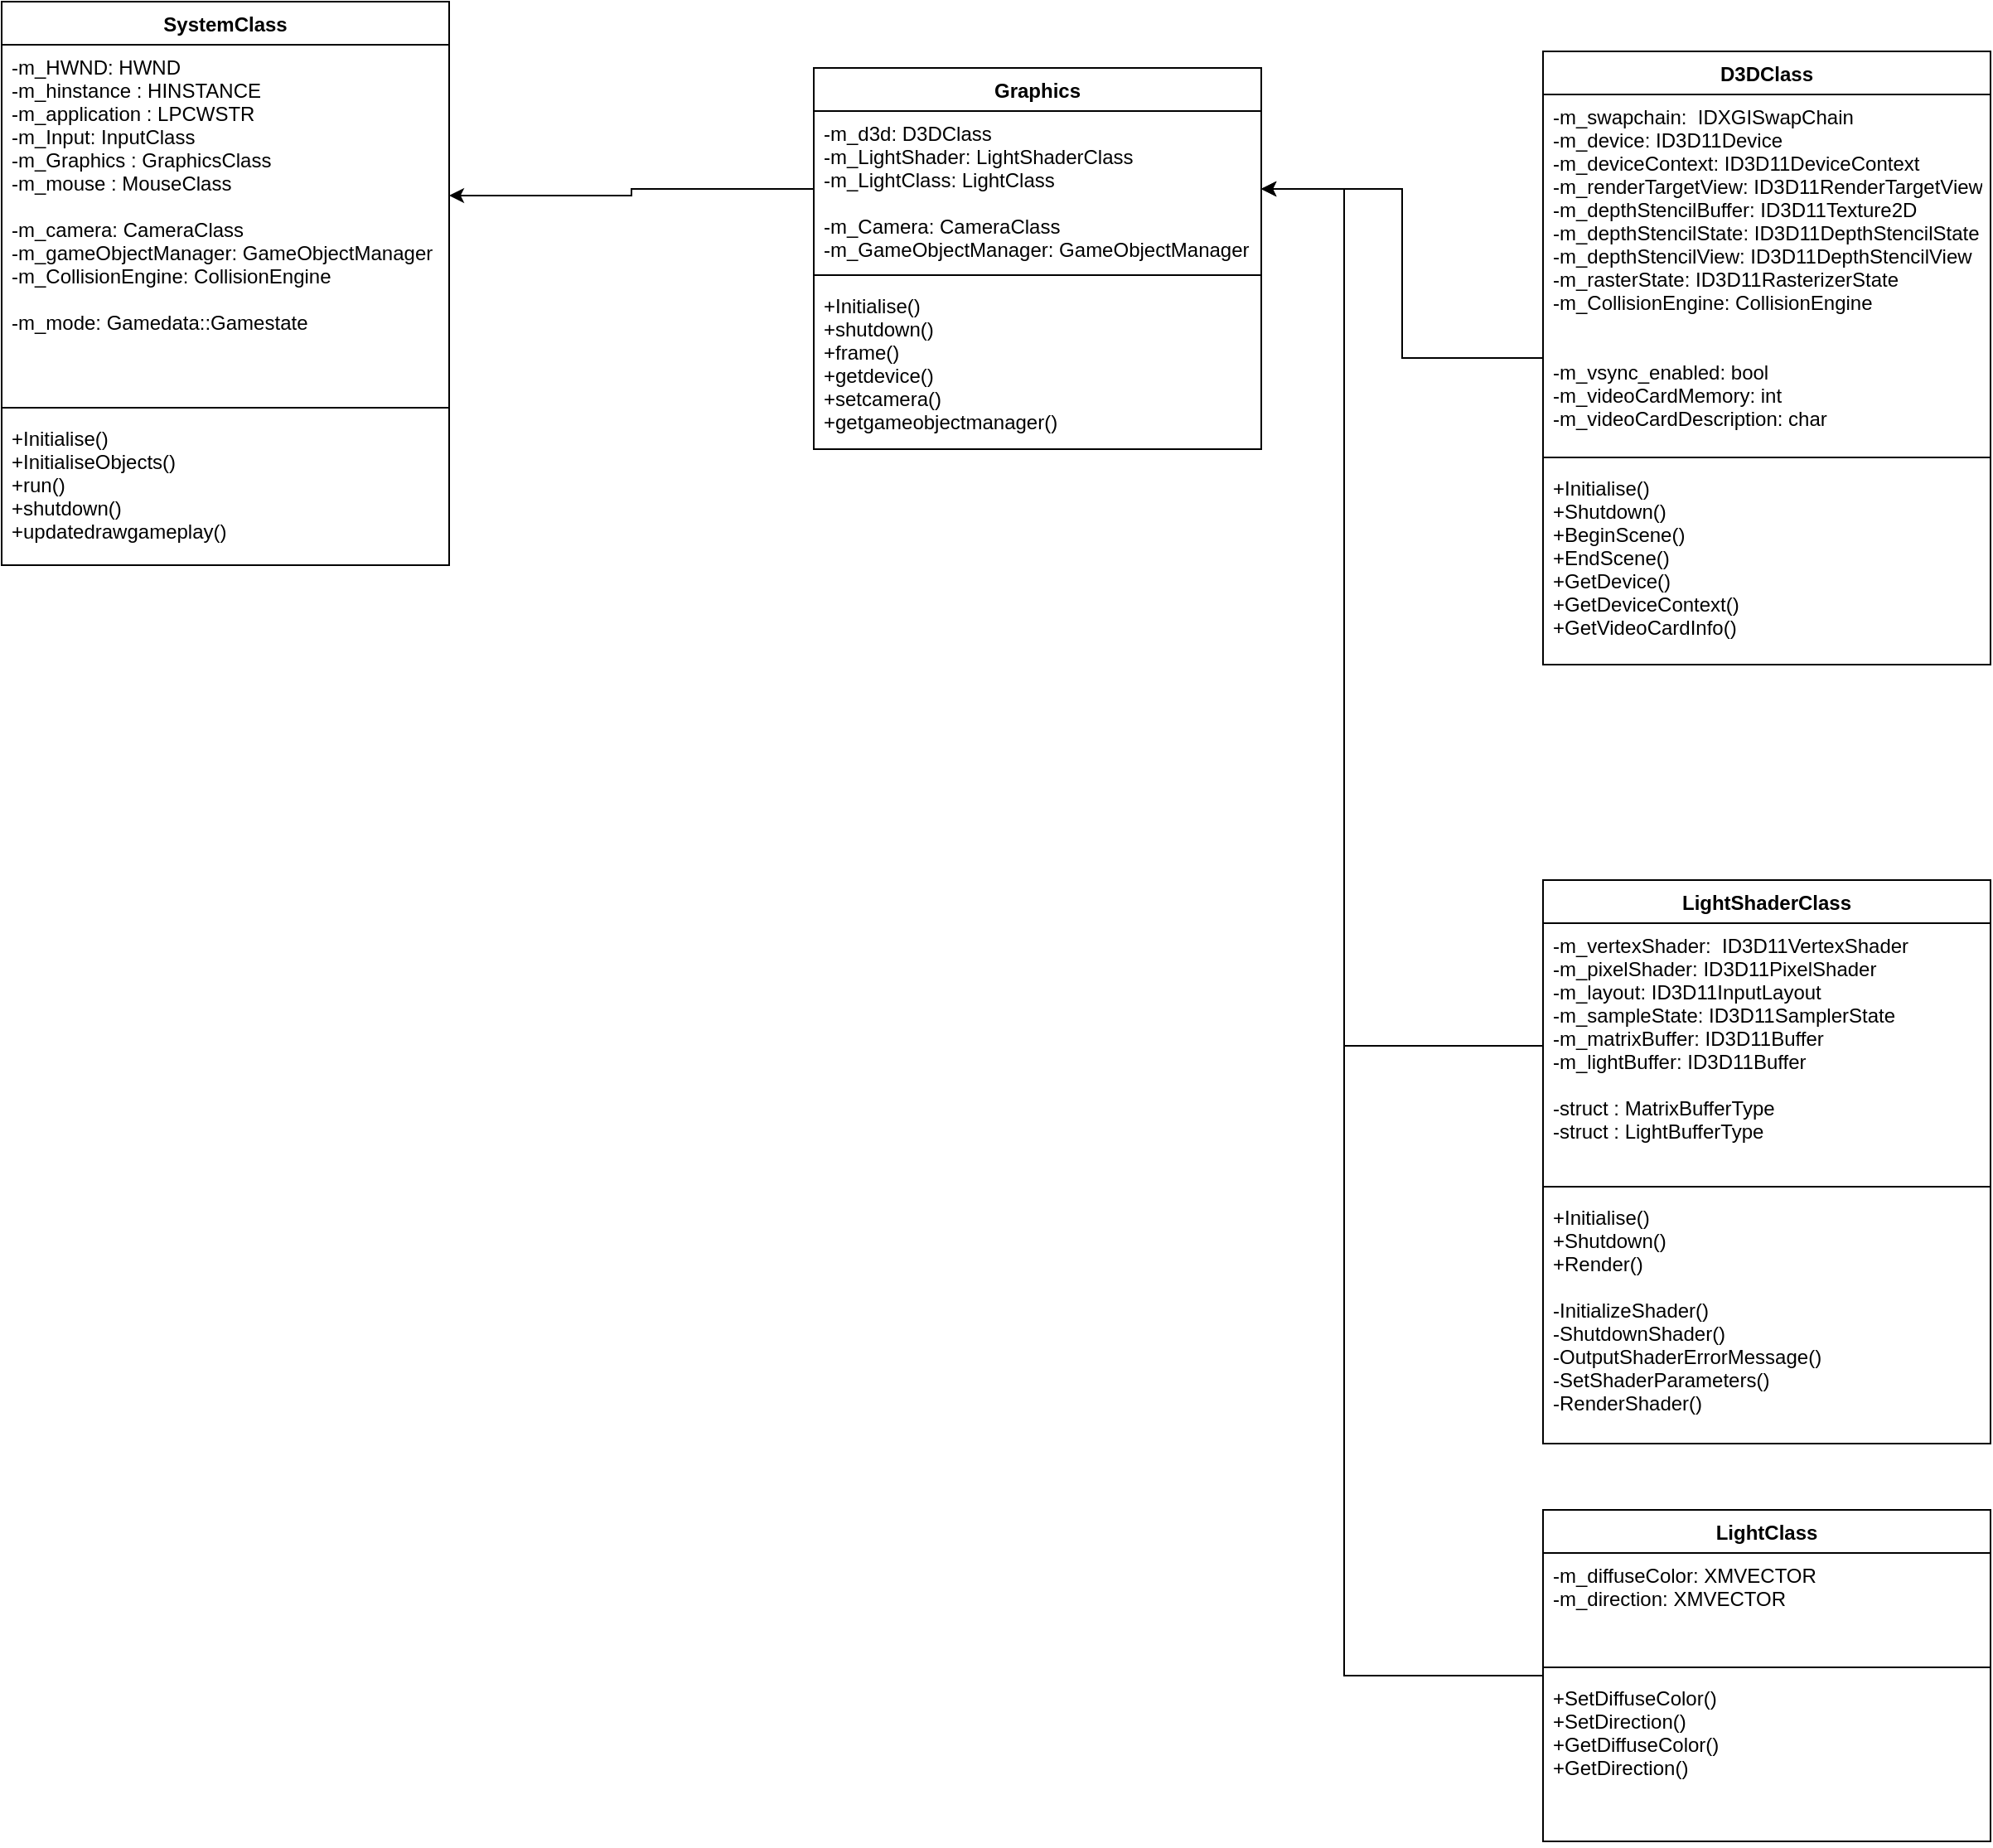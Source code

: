 <mxfile version="17.4.0" type="device"><diagram id="-y2ON82ua9pMMK2OrbgD" name="Page-1"><mxGraphModel dx="2511" dy="966" grid="1" gridSize="10" guides="1" tooltips="1" connect="1" arrows="1" fold="1" page="1" pageScale="1" pageWidth="850" pageHeight="1100" math="0" shadow="0"><root><mxCell id="0"/><mxCell id="1" parent="0"/><mxCell id="csiXZ-GOYdGm2EH6OsPk-1" value="SystemClass" style="swimlane;fontStyle=1;align=center;verticalAlign=top;childLayout=stackLayout;horizontal=1;startSize=26;horizontalStack=0;resizeParent=1;resizeParentMax=0;resizeLast=0;collapsible=1;marginBottom=0;" vertex="1" parent="1"><mxGeometry x="-1240" y="20" width="270" height="340" as="geometry"><mxRectangle x="-370" y="120" width="100" height="26" as="alternateBounds"/></mxGeometry></mxCell><mxCell id="csiXZ-GOYdGm2EH6OsPk-2" value="-m_HWND: HWND &#10;-m_hinstance : HINSTANCE &#10;-m_application : LPCWSTR&#10;-m_Input: InputClass&#10;-m_Graphics : GraphicsClass&#10;-m_mouse : MouseClass&#10;&#10;-m_camera: CameraClass&#10;-m_gameObjectManager: GameObjectManager&#10;-m_CollisionEngine: CollisionEngine&#10;&#10;-m_mode: Gamedata::Gamestate&#10;" style="text;strokeColor=none;fillColor=none;align=left;verticalAlign=top;spacingLeft=4;spacingRight=4;overflow=hidden;rotatable=0;points=[[0,0.5],[1,0.5]];portConstraint=eastwest;" vertex="1" parent="csiXZ-GOYdGm2EH6OsPk-1"><mxGeometry y="26" width="270" height="214" as="geometry"/></mxCell><mxCell id="csiXZ-GOYdGm2EH6OsPk-3" value="" style="line;strokeWidth=1;fillColor=none;align=left;verticalAlign=middle;spacingTop=-1;spacingLeft=3;spacingRight=3;rotatable=0;labelPosition=right;points=[];portConstraint=eastwest;" vertex="1" parent="csiXZ-GOYdGm2EH6OsPk-1"><mxGeometry y="240" width="270" height="10" as="geometry"/></mxCell><mxCell id="csiXZ-GOYdGm2EH6OsPk-4" value="+Initialise()&#10;+InitialiseObjects()&#10;+run()&#10;+shutdown()&#10;+updatedrawgameplay()" style="text;strokeColor=none;fillColor=none;align=left;verticalAlign=top;spacingLeft=4;spacingRight=4;overflow=hidden;rotatable=0;points=[[0,0.5],[1,0.5]];portConstraint=eastwest;" vertex="1" parent="csiXZ-GOYdGm2EH6OsPk-1"><mxGeometry y="250" width="270" height="90" as="geometry"/></mxCell><mxCell id="csiXZ-GOYdGm2EH6OsPk-7" value="Graphics" style="swimlane;fontStyle=1;align=center;verticalAlign=top;childLayout=stackLayout;horizontal=1;startSize=26;horizontalStack=0;resizeParent=1;resizeParentMax=0;resizeLast=0;collapsible=1;marginBottom=0;" vertex="1" parent="1"><mxGeometry x="-750" y="60" width="270" height="230" as="geometry"><mxRectangle x="-370" y="120" width="100" height="26" as="alternateBounds"/></mxGeometry></mxCell><mxCell id="csiXZ-GOYdGm2EH6OsPk-8" value="-m_d3d: D3DClass&#10;-m_LightShader: LightShaderClass&#10;-m_LightClass: LightClass&#10;&#10;-m_Camera: CameraClass&#10;-m_GameObjectManager: GameObjectManager" style="text;strokeColor=none;fillColor=none;align=left;verticalAlign=top;spacingLeft=4;spacingRight=4;overflow=hidden;rotatable=0;points=[[0,0.5],[1,0.5]];portConstraint=eastwest;" vertex="1" parent="csiXZ-GOYdGm2EH6OsPk-7"><mxGeometry y="26" width="270" height="94" as="geometry"/></mxCell><mxCell id="csiXZ-GOYdGm2EH6OsPk-9" value="" style="line;strokeWidth=1;fillColor=none;align=left;verticalAlign=middle;spacingTop=-1;spacingLeft=3;spacingRight=3;rotatable=0;labelPosition=right;points=[];portConstraint=eastwest;" vertex="1" parent="csiXZ-GOYdGm2EH6OsPk-7"><mxGeometry y="120" width="270" height="10" as="geometry"/></mxCell><mxCell id="csiXZ-GOYdGm2EH6OsPk-10" value="+Initialise()&#10;+shutdown()&#10;+frame()&#10;+getdevice()&#10;+setcamera()&#10;+getgameobjectmanager()" style="text;strokeColor=none;fillColor=none;align=left;verticalAlign=top;spacingLeft=4;spacingRight=4;overflow=hidden;rotatable=0;points=[[0,0.5],[1,0.5]];portConstraint=eastwest;" vertex="1" parent="csiXZ-GOYdGm2EH6OsPk-7"><mxGeometry y="130" width="270" height="100" as="geometry"/></mxCell><mxCell id="csiXZ-GOYdGm2EH6OsPk-11" style="edgeStyle=orthogonalEdgeStyle;rounded=0;orthogonalLoop=1;jettySize=auto;html=1;entryX=1;entryY=0.425;entryDx=0;entryDy=0;entryPerimeter=0;" edge="1" parent="1" source="csiXZ-GOYdGm2EH6OsPk-8" target="csiXZ-GOYdGm2EH6OsPk-2"><mxGeometry relative="1" as="geometry"/></mxCell><mxCell id="csiXZ-GOYdGm2EH6OsPk-16" style="edgeStyle=orthogonalEdgeStyle;rounded=0;orthogonalLoop=1;jettySize=auto;html=1;" edge="1" parent="1" source="csiXZ-GOYdGm2EH6OsPk-12" target="csiXZ-GOYdGm2EH6OsPk-8"><mxGeometry relative="1" as="geometry"/></mxCell><mxCell id="csiXZ-GOYdGm2EH6OsPk-12" value="D3DClass" style="swimlane;fontStyle=1;align=center;verticalAlign=top;childLayout=stackLayout;horizontal=1;startSize=26;horizontalStack=0;resizeParent=1;resizeParentMax=0;resizeLast=0;collapsible=1;marginBottom=0;" vertex="1" parent="1"><mxGeometry x="-310" y="50" width="270" height="370" as="geometry"><mxRectangle x="-370" y="120" width="100" height="26" as="alternateBounds"/></mxGeometry></mxCell><mxCell id="csiXZ-GOYdGm2EH6OsPk-13" value="-m_swapchain:  IDXGISwapChain&#10;-m_device: ID3D11Device&#10;-m_deviceContext: ID3D11DeviceContext&#10;-m_renderTargetView: ID3D11RenderTargetView&#10;-m_depthStencilBuffer: ID3D11Texture2D&#10;-m_depthStencilState: ID3D11DepthStencilState&#10;-m_depthStencilView: ID3D11DepthStencilView&#10;-m_rasterState: ID3D11RasterizerState&#10;-m_CollisionEngine: CollisionEngine&#10;&#10;&#10;-m_vsync_enabled: bool&#10;-m_videoCardMemory: int&#10;-m_videoCardDescription: char&#10;" style="text;strokeColor=none;fillColor=none;align=left;verticalAlign=top;spacingLeft=4;spacingRight=4;overflow=hidden;rotatable=0;points=[[0,0.5],[1,0.5]];portConstraint=eastwest;" vertex="1" parent="csiXZ-GOYdGm2EH6OsPk-12"><mxGeometry y="26" width="270" height="214" as="geometry"/></mxCell><mxCell id="csiXZ-GOYdGm2EH6OsPk-14" value="" style="line;strokeWidth=1;fillColor=none;align=left;verticalAlign=middle;spacingTop=-1;spacingLeft=3;spacingRight=3;rotatable=0;labelPosition=right;points=[];portConstraint=eastwest;" vertex="1" parent="csiXZ-GOYdGm2EH6OsPk-12"><mxGeometry y="240" width="270" height="10" as="geometry"/></mxCell><mxCell id="csiXZ-GOYdGm2EH6OsPk-15" value="+Initialise()&#10;+Shutdown()&#10;+BeginScene()&#10;+EndScene()&#10;+GetDevice()&#10;+GetDeviceContext()&#10;+GetVideoCardInfo()" style="text;strokeColor=none;fillColor=none;align=left;verticalAlign=top;spacingLeft=4;spacingRight=4;overflow=hidden;rotatable=0;points=[[0,0.5],[1,0.5]];portConstraint=eastwest;" vertex="1" parent="csiXZ-GOYdGm2EH6OsPk-12"><mxGeometry y="250" width="270" height="120" as="geometry"/></mxCell><mxCell id="csiXZ-GOYdGm2EH6OsPk-21" style="edgeStyle=orthogonalEdgeStyle;rounded=0;orthogonalLoop=1;jettySize=auto;html=1;" edge="1" parent="1" source="csiXZ-GOYdGm2EH6OsPk-17" target="csiXZ-GOYdGm2EH6OsPk-8"><mxGeometry relative="1" as="geometry"><Array as="points"><mxPoint x="-430" y="650"/><mxPoint x="-430" y="133"/></Array></mxGeometry></mxCell><mxCell id="csiXZ-GOYdGm2EH6OsPk-17" value="LightShaderClass" style="swimlane;fontStyle=1;align=center;verticalAlign=top;childLayout=stackLayout;horizontal=1;startSize=26;horizontalStack=0;resizeParent=1;resizeParentMax=0;resizeLast=0;collapsible=1;marginBottom=0;" vertex="1" parent="1"><mxGeometry x="-310" y="550" width="270" height="340" as="geometry"><mxRectangle x="-370" y="120" width="100" height="26" as="alternateBounds"/></mxGeometry></mxCell><mxCell id="csiXZ-GOYdGm2EH6OsPk-18" value="-m_vertexShader:  ID3D11VertexShader&#10;-m_pixelShader: ID3D11PixelShader&#10;-m_layout: ID3D11InputLayout&#10;-m_sampleState: ID3D11SamplerState&#10;-m_matrixBuffer: ID3D11Buffer&#10;-m_lightBuffer: ID3D11Buffer&#10;&#10;-struct : MatrixBufferType&#10;-struct : LightBufferType" style="text;strokeColor=none;fillColor=none;align=left;verticalAlign=top;spacingLeft=4;spacingRight=4;overflow=hidden;rotatable=0;points=[[0,0.5],[1,0.5]];portConstraint=eastwest;" vertex="1" parent="csiXZ-GOYdGm2EH6OsPk-17"><mxGeometry y="26" width="270" height="154" as="geometry"/></mxCell><mxCell id="csiXZ-GOYdGm2EH6OsPk-19" value="" style="line;strokeWidth=1;fillColor=none;align=left;verticalAlign=middle;spacingTop=-1;spacingLeft=3;spacingRight=3;rotatable=0;labelPosition=right;points=[];portConstraint=eastwest;" vertex="1" parent="csiXZ-GOYdGm2EH6OsPk-17"><mxGeometry y="180" width="270" height="10" as="geometry"/></mxCell><mxCell id="csiXZ-GOYdGm2EH6OsPk-20" value="+Initialise()&#10;+Shutdown()&#10;+Render()&#10;&#10;-InitializeShader()&#10;-ShutdownShader()&#10;-OutputShaderErrorMessage()&#10;-SetShaderParameters()&#10;-RenderShader()" style="text;strokeColor=none;fillColor=none;align=left;verticalAlign=top;spacingLeft=4;spacingRight=4;overflow=hidden;rotatable=0;points=[[0,0.5],[1,0.5]];portConstraint=eastwest;" vertex="1" parent="csiXZ-GOYdGm2EH6OsPk-17"><mxGeometry y="190" width="270" height="150" as="geometry"/></mxCell><mxCell id="csiXZ-GOYdGm2EH6OsPk-30" style="edgeStyle=orthogonalEdgeStyle;rounded=0;orthogonalLoop=1;jettySize=auto;html=1;" edge="1" parent="1" source="csiXZ-GOYdGm2EH6OsPk-26" target="csiXZ-GOYdGm2EH6OsPk-8"><mxGeometry relative="1" as="geometry"><Array as="points"><mxPoint x="-430" y="1030"/><mxPoint x="-430" y="133"/></Array></mxGeometry></mxCell><mxCell id="csiXZ-GOYdGm2EH6OsPk-26" value="LightClass" style="swimlane;fontStyle=1;align=center;verticalAlign=top;childLayout=stackLayout;horizontal=1;startSize=26;horizontalStack=0;resizeParent=1;resizeParentMax=0;resizeLast=0;collapsible=1;marginBottom=0;" vertex="1" parent="1"><mxGeometry x="-310" y="930" width="270" height="200" as="geometry"><mxRectangle x="-370" y="120" width="100" height="26" as="alternateBounds"/></mxGeometry></mxCell><mxCell id="csiXZ-GOYdGm2EH6OsPk-27" value="-m_diffuseColor: XMVECTOR&#10;-m_direction: XMVECTOR" style="text;strokeColor=none;fillColor=none;align=left;verticalAlign=top;spacingLeft=4;spacingRight=4;overflow=hidden;rotatable=0;points=[[0,0.5],[1,0.5]];portConstraint=eastwest;" vertex="1" parent="csiXZ-GOYdGm2EH6OsPk-26"><mxGeometry y="26" width="270" height="64" as="geometry"/></mxCell><mxCell id="csiXZ-GOYdGm2EH6OsPk-28" value="" style="line;strokeWidth=1;fillColor=none;align=left;verticalAlign=middle;spacingTop=-1;spacingLeft=3;spacingRight=3;rotatable=0;labelPosition=right;points=[];portConstraint=eastwest;" vertex="1" parent="csiXZ-GOYdGm2EH6OsPk-26"><mxGeometry y="90" width="270" height="10" as="geometry"/></mxCell><mxCell id="csiXZ-GOYdGm2EH6OsPk-29" value="+SetDiffuseColor()&#10;+SetDirection()&#10;+GetDiffuseColor()&#10;+GetDirection()" style="text;strokeColor=none;fillColor=none;align=left;verticalAlign=top;spacingLeft=4;spacingRight=4;overflow=hidden;rotatable=0;points=[[0,0.5],[1,0.5]];portConstraint=eastwest;" vertex="1" parent="csiXZ-GOYdGm2EH6OsPk-26"><mxGeometry y="100" width="270" height="100" as="geometry"/></mxCell></root></mxGraphModel></diagram></mxfile>